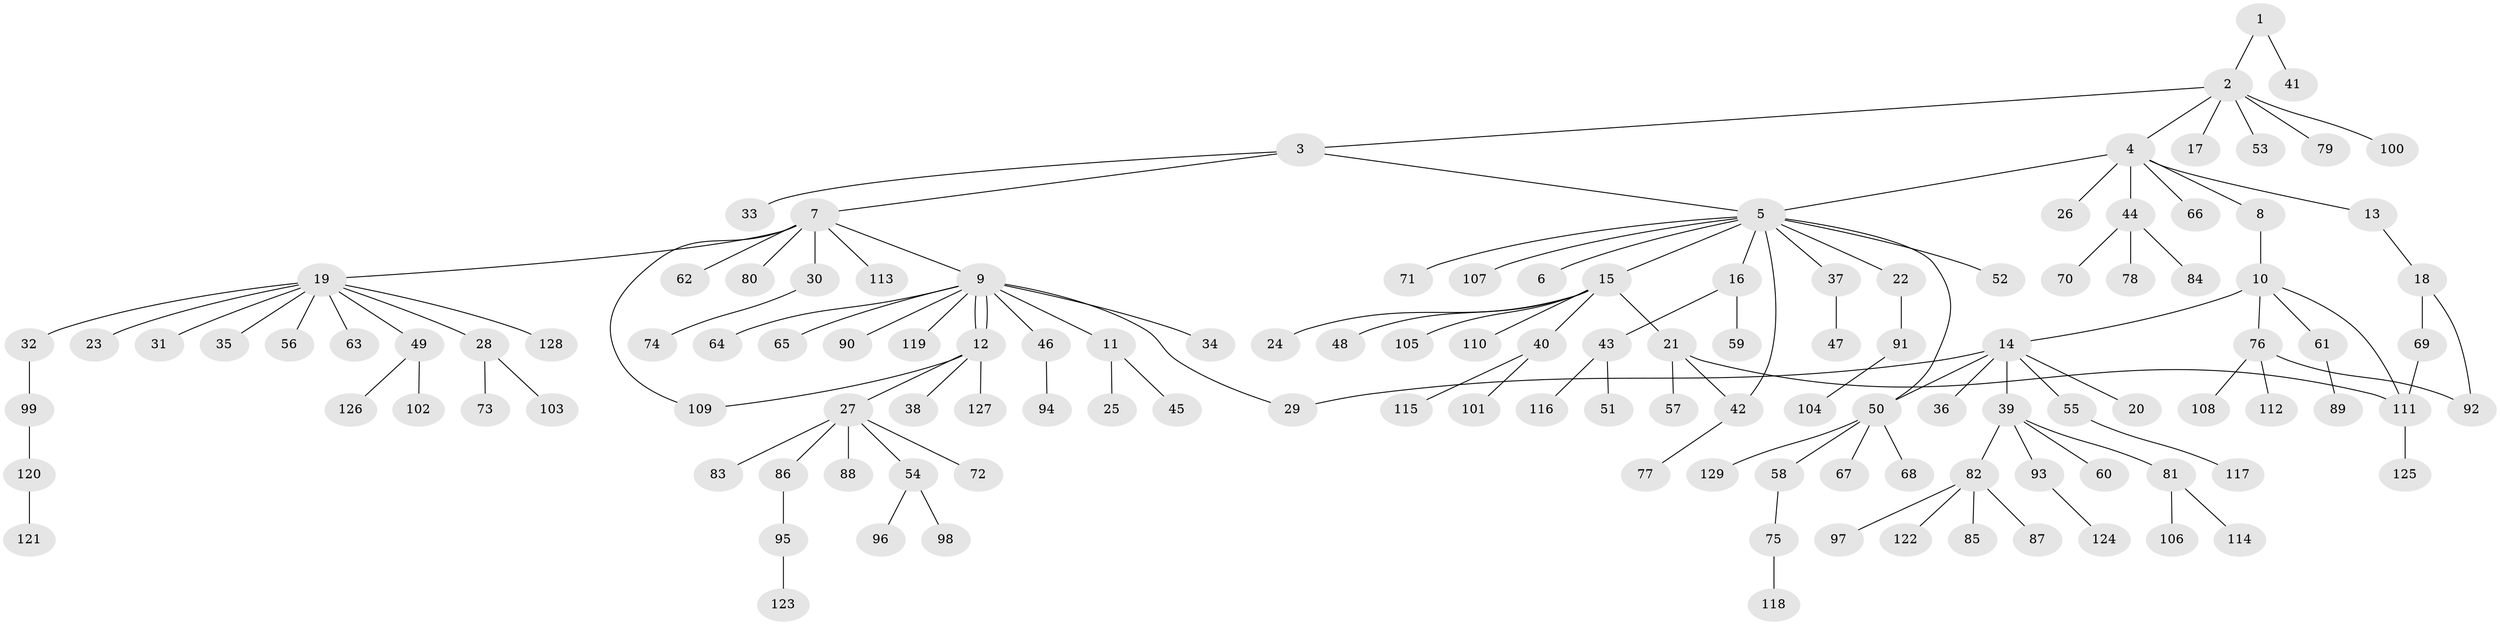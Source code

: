 // coarse degree distribution, {3: 0.17307692307692307, 5: 0.07692307692307693, 7: 0.019230769230769232, 1: 0.34615384615384615, 4: 0.057692307692307696, 2: 0.3269230769230769}
// Generated by graph-tools (version 1.1) at 2025/50/03/04/25 22:50:05]
// undirected, 129 vertices, 137 edges
graph export_dot {
  node [color=gray90,style=filled];
  1;
  2;
  3;
  4;
  5;
  6;
  7;
  8;
  9;
  10;
  11;
  12;
  13;
  14;
  15;
  16;
  17;
  18;
  19;
  20;
  21;
  22;
  23;
  24;
  25;
  26;
  27;
  28;
  29;
  30;
  31;
  32;
  33;
  34;
  35;
  36;
  37;
  38;
  39;
  40;
  41;
  42;
  43;
  44;
  45;
  46;
  47;
  48;
  49;
  50;
  51;
  52;
  53;
  54;
  55;
  56;
  57;
  58;
  59;
  60;
  61;
  62;
  63;
  64;
  65;
  66;
  67;
  68;
  69;
  70;
  71;
  72;
  73;
  74;
  75;
  76;
  77;
  78;
  79;
  80;
  81;
  82;
  83;
  84;
  85;
  86;
  87;
  88;
  89;
  90;
  91;
  92;
  93;
  94;
  95;
  96;
  97;
  98;
  99;
  100;
  101;
  102;
  103;
  104;
  105;
  106;
  107;
  108;
  109;
  110;
  111;
  112;
  113;
  114;
  115;
  116;
  117;
  118;
  119;
  120;
  121;
  122;
  123;
  124;
  125;
  126;
  127;
  128;
  129;
  1 -- 2;
  1 -- 41;
  2 -- 3;
  2 -- 4;
  2 -- 17;
  2 -- 53;
  2 -- 79;
  2 -- 100;
  3 -- 5;
  3 -- 7;
  3 -- 33;
  4 -- 5;
  4 -- 8;
  4 -- 13;
  4 -- 26;
  4 -- 44;
  4 -- 66;
  5 -- 6;
  5 -- 15;
  5 -- 16;
  5 -- 22;
  5 -- 37;
  5 -- 42;
  5 -- 50;
  5 -- 52;
  5 -- 71;
  5 -- 107;
  7 -- 9;
  7 -- 19;
  7 -- 30;
  7 -- 62;
  7 -- 80;
  7 -- 109;
  7 -- 113;
  8 -- 10;
  9 -- 11;
  9 -- 12;
  9 -- 12;
  9 -- 29;
  9 -- 34;
  9 -- 46;
  9 -- 64;
  9 -- 65;
  9 -- 90;
  9 -- 119;
  10 -- 14;
  10 -- 61;
  10 -- 76;
  10 -- 111;
  11 -- 25;
  11 -- 45;
  12 -- 27;
  12 -- 38;
  12 -- 109;
  12 -- 127;
  13 -- 18;
  14 -- 20;
  14 -- 29;
  14 -- 36;
  14 -- 39;
  14 -- 50;
  14 -- 55;
  15 -- 21;
  15 -- 24;
  15 -- 40;
  15 -- 48;
  15 -- 105;
  15 -- 110;
  16 -- 43;
  16 -- 59;
  18 -- 69;
  18 -- 92;
  19 -- 23;
  19 -- 28;
  19 -- 31;
  19 -- 32;
  19 -- 35;
  19 -- 49;
  19 -- 56;
  19 -- 63;
  19 -- 128;
  21 -- 42;
  21 -- 57;
  21 -- 111;
  22 -- 91;
  27 -- 54;
  27 -- 72;
  27 -- 83;
  27 -- 86;
  27 -- 88;
  28 -- 73;
  28 -- 103;
  30 -- 74;
  32 -- 99;
  37 -- 47;
  39 -- 60;
  39 -- 81;
  39 -- 82;
  39 -- 93;
  40 -- 101;
  40 -- 115;
  42 -- 77;
  43 -- 51;
  43 -- 116;
  44 -- 70;
  44 -- 78;
  44 -- 84;
  46 -- 94;
  49 -- 102;
  49 -- 126;
  50 -- 58;
  50 -- 67;
  50 -- 68;
  50 -- 129;
  54 -- 96;
  54 -- 98;
  55 -- 117;
  58 -- 75;
  61 -- 89;
  69 -- 111;
  75 -- 118;
  76 -- 92;
  76 -- 108;
  76 -- 112;
  81 -- 106;
  81 -- 114;
  82 -- 85;
  82 -- 87;
  82 -- 97;
  82 -- 122;
  86 -- 95;
  91 -- 104;
  93 -- 124;
  95 -- 123;
  99 -- 120;
  111 -- 125;
  120 -- 121;
}
